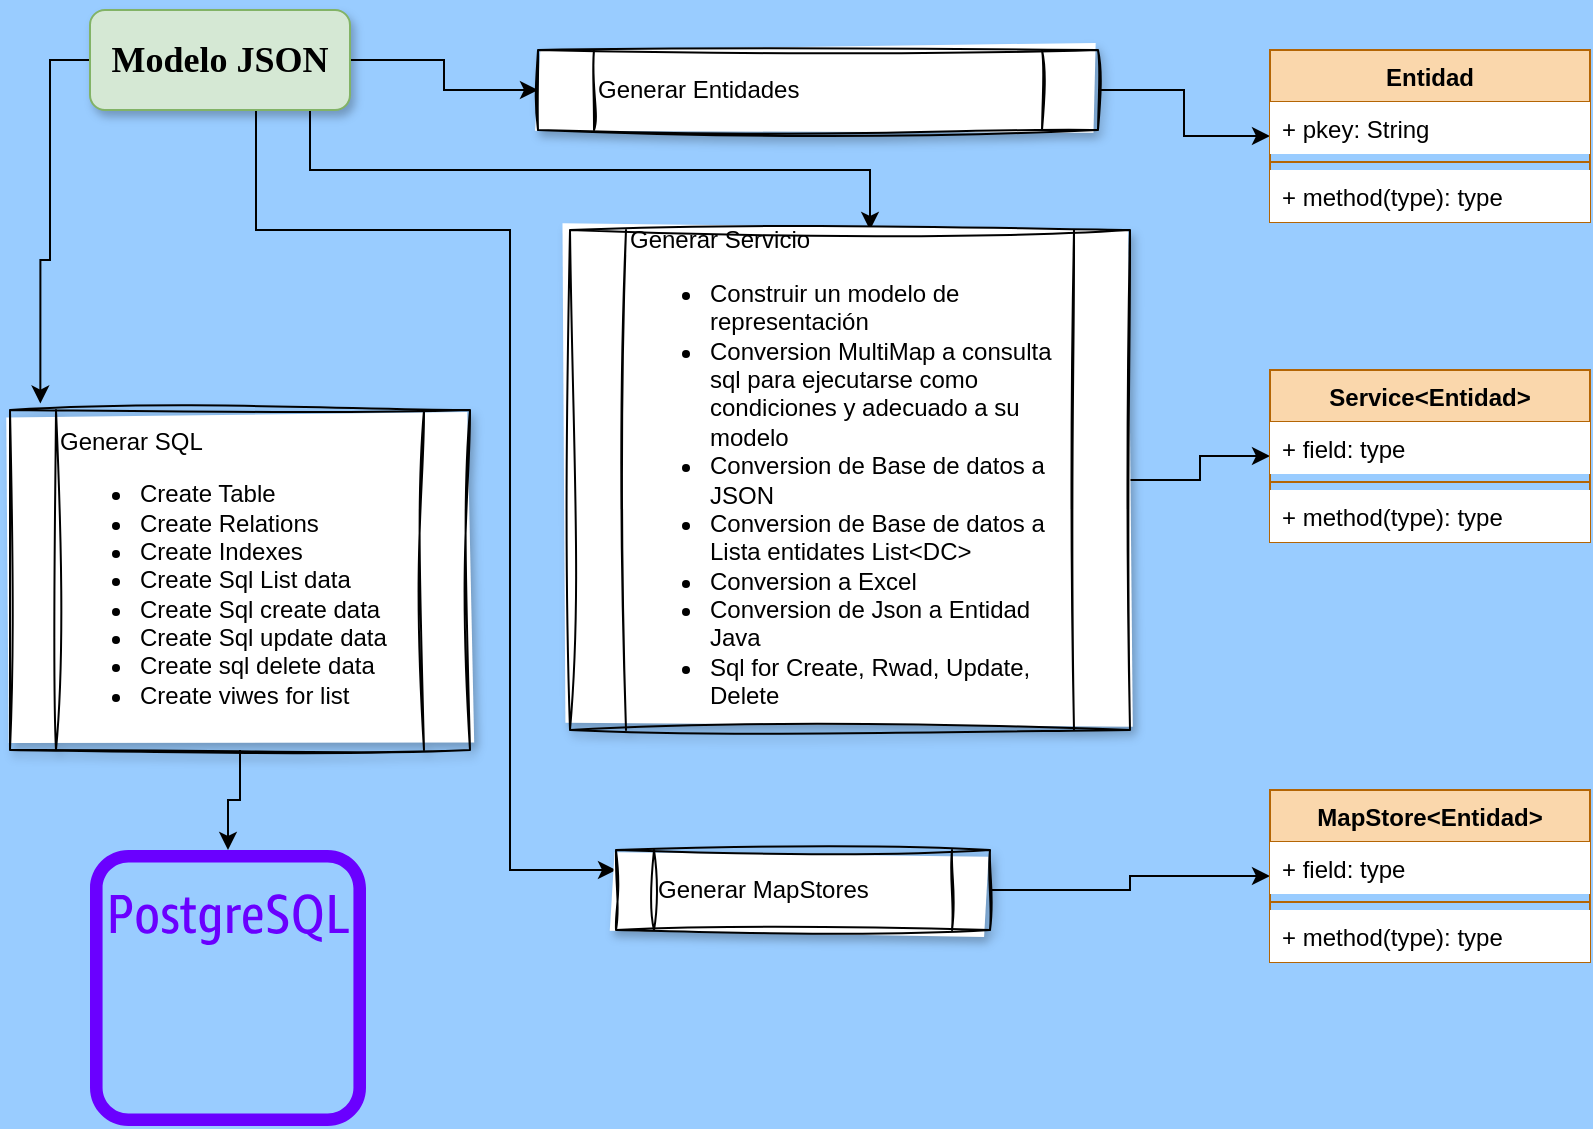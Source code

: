 <mxfile version="21.6.6" type="github">
  <diagram id="C5RBs43oDa-KdzZeNtuy" name="Page-1">
    <mxGraphModel dx="1699" dy="689" grid="1" gridSize="10" guides="1" tooltips="1" connect="1" arrows="1" fold="1" page="1" pageScale="1" pageWidth="827" pageHeight="1169" background="#99CCFF" math="0" shadow="0">
      <root>
        <mxCell id="WIyWlLk6GJQsqaUBKTNV-0" />
        <mxCell id="WIyWlLk6GJQsqaUBKTNV-1" parent="WIyWlLk6GJQsqaUBKTNV-0" />
        <mxCell id="XkFU5UtLdhDvtAjmYBfF-36" style="edgeStyle=orthogonalEdgeStyle;rounded=0;orthogonalLoop=1;jettySize=auto;html=1;exitX=1;exitY=0.5;exitDx=0;exitDy=0;entryX=0;entryY=0.5;entryDx=0;entryDy=0;" edge="1" parent="WIyWlLk6GJQsqaUBKTNV-1" source="WIyWlLk6GJQsqaUBKTNV-3" target="XkFU5UtLdhDvtAjmYBfF-1">
          <mxGeometry relative="1" as="geometry" />
        </mxCell>
        <mxCell id="XkFU5UtLdhDvtAjmYBfF-38" style="edgeStyle=orthogonalEdgeStyle;rounded=0;orthogonalLoop=1;jettySize=auto;html=1;exitX=0;exitY=0.5;exitDx=0;exitDy=0;entryX=0.066;entryY=-0.019;entryDx=0;entryDy=0;entryPerimeter=0;" edge="1" parent="WIyWlLk6GJQsqaUBKTNV-1" source="WIyWlLk6GJQsqaUBKTNV-3" target="XkFU5UtLdhDvtAjmYBfF-0">
          <mxGeometry relative="1" as="geometry" />
        </mxCell>
        <mxCell id="XkFU5UtLdhDvtAjmYBfF-40" style="edgeStyle=orthogonalEdgeStyle;rounded=0;orthogonalLoop=1;jettySize=auto;html=1;exitX=0.75;exitY=1;exitDx=0;exitDy=0;entryX=0;entryY=0.25;entryDx=0;entryDy=0;" edge="1" parent="WIyWlLk6GJQsqaUBKTNV-1" source="WIyWlLk6GJQsqaUBKTNV-3" target="XkFU5UtLdhDvtAjmYBfF-3">
          <mxGeometry relative="1" as="geometry">
            <Array as="points">
              <mxPoint x="133" y="130" />
              <mxPoint x="260" y="130" />
              <mxPoint x="260" y="450" />
            </Array>
          </mxGeometry>
        </mxCell>
        <mxCell id="XkFU5UtLdhDvtAjmYBfF-41" style="edgeStyle=orthogonalEdgeStyle;rounded=0;orthogonalLoop=1;jettySize=auto;html=1;exitX=1;exitY=0.75;exitDx=0;exitDy=0;" edge="1" parent="WIyWlLk6GJQsqaUBKTNV-1" source="WIyWlLk6GJQsqaUBKTNV-3" target="XkFU5UtLdhDvtAjmYBfF-2">
          <mxGeometry relative="1" as="geometry">
            <Array as="points">
              <mxPoint x="160" y="100" />
              <mxPoint x="440" y="100" />
            </Array>
          </mxGeometry>
        </mxCell>
        <mxCell id="WIyWlLk6GJQsqaUBKTNV-3" value="Modelo JSON" style="rounded=1;whiteSpace=wrap;html=1;fontSize=18;glass=0;strokeWidth=1;shadow=1;fillColor=#d5e8d4;strokeColor=#82b366;fontFamily=Garamond;fontStyle=1" parent="WIyWlLk6GJQsqaUBKTNV-1" vertex="1">
          <mxGeometry x="50" y="20" width="130" height="50" as="geometry" />
        </mxCell>
        <mxCell id="XkFU5UtLdhDvtAjmYBfF-35" style="edgeStyle=orthogonalEdgeStyle;rounded=0;orthogonalLoop=1;jettySize=auto;html=1;exitX=0.5;exitY=1;exitDx=0;exitDy=0;" edge="1" parent="WIyWlLk6GJQsqaUBKTNV-1" source="XkFU5UtLdhDvtAjmYBfF-0" target="XkFU5UtLdhDvtAjmYBfF-34">
          <mxGeometry relative="1" as="geometry" />
        </mxCell>
        <mxCell id="XkFU5UtLdhDvtAjmYBfF-0" value="&lt;div align=&quot;left&quot;&gt;Generar SQL&lt;/div&gt;&lt;div align=&quot;left&quot;&gt;&lt;ul&gt;&lt;li&gt;&lt;div&gt;Create Table&lt;/div&gt;&lt;/li&gt;&lt;li&gt;&lt;div&gt;Create Relations&lt;/div&gt;&lt;/li&gt;&lt;li&gt;&lt;div&gt;Create Indexes&lt;/div&gt;&lt;/li&gt;&lt;li&gt;Create Sql List data&lt;/li&gt;&lt;li&gt;Create Sql create data&lt;/li&gt;&lt;li&gt;Create Sql update data&lt;/li&gt;&lt;li&gt;Create sql delete data&lt;/li&gt;&lt;li&gt;Create viwes for list&lt;br&gt;&lt;/li&gt;&lt;/ul&gt;&lt;/div&gt;" style="shape=process;whiteSpace=wrap;html=1;backgroundOutline=1;align=left;shadow=1;sketch=1;curveFitting=1;jiggle=2;" vertex="1" parent="WIyWlLk6GJQsqaUBKTNV-1">
          <mxGeometry x="10" y="220" width="230" height="170" as="geometry" />
        </mxCell>
        <mxCell id="XkFU5UtLdhDvtAjmYBfF-31" style="edgeStyle=orthogonalEdgeStyle;rounded=0;orthogonalLoop=1;jettySize=auto;html=1;exitX=1;exitY=0.5;exitDx=0;exitDy=0;" edge="1" parent="WIyWlLk6GJQsqaUBKTNV-1" source="XkFU5UtLdhDvtAjmYBfF-1" target="XkFU5UtLdhDvtAjmYBfF-6">
          <mxGeometry relative="1" as="geometry" />
        </mxCell>
        <mxCell id="XkFU5UtLdhDvtAjmYBfF-1" value="&lt;div align=&quot;left&quot;&gt;Generar Entidades&lt;/div&gt;" style="shape=process;whiteSpace=wrap;html=1;backgroundOutline=1;align=left;shadow=1;sketch=1;curveFitting=1;jiggle=2;" vertex="1" parent="WIyWlLk6GJQsqaUBKTNV-1">
          <mxGeometry x="274" y="40" width="280" height="40" as="geometry" />
        </mxCell>
        <mxCell id="XkFU5UtLdhDvtAjmYBfF-28" style="edgeStyle=orthogonalEdgeStyle;rounded=0;orthogonalLoop=1;jettySize=auto;html=1;exitX=1;exitY=0.5;exitDx=0;exitDy=0;" edge="1" parent="WIyWlLk6GJQsqaUBKTNV-1" source="XkFU5UtLdhDvtAjmYBfF-2" target="XkFU5UtLdhDvtAjmYBfF-10">
          <mxGeometry relative="1" as="geometry" />
        </mxCell>
        <mxCell id="XkFU5UtLdhDvtAjmYBfF-2" value="&lt;div&gt;Generar Servicio&lt;/div&gt;&lt;div&gt;&lt;ul&gt;&lt;li&gt;Construir un modelo de representación&lt;br&gt;&lt;/li&gt;&lt;li&gt;Conversion MultiMap a consulta sql para ejecutarse como condiciones y adecuado a su modelo&lt;br&gt;&lt;/li&gt;&lt;li&gt;Conversion de Base de datos a JSON&lt;/li&gt;&lt;li&gt;Conversion de Base de datos a Lista entidates List&amp;lt;DC&amp;gt;&lt;/li&gt;&lt;li&gt;Conversion a Excel&lt;/li&gt;&lt;li&gt;Conversion de Json a Entidad Java &lt;br&gt;&lt;/li&gt;&lt;li&gt;Sql for Create, Rwad, Update, Delete&lt;br&gt;&lt;/li&gt;&lt;/ul&gt;&lt;/div&gt;" style="shape=process;whiteSpace=wrap;html=1;backgroundOutline=1;align=left;rounded=0;sketch=1;curveFitting=1;jiggle=2;shadow=1;" vertex="1" parent="WIyWlLk6GJQsqaUBKTNV-1">
          <mxGeometry x="290" y="130" width="280" height="250" as="geometry" />
        </mxCell>
        <mxCell id="XkFU5UtLdhDvtAjmYBfF-33" style="edgeStyle=orthogonalEdgeStyle;rounded=0;orthogonalLoop=1;jettySize=auto;html=1;exitX=1;exitY=0.5;exitDx=0;exitDy=0;" edge="1" parent="WIyWlLk6GJQsqaUBKTNV-1" source="XkFU5UtLdhDvtAjmYBfF-3" target="XkFU5UtLdhDvtAjmYBfF-14">
          <mxGeometry relative="1" as="geometry" />
        </mxCell>
        <mxCell id="XkFU5UtLdhDvtAjmYBfF-3" value="Generar MapStores" style="shape=process;whiteSpace=wrap;html=1;backgroundOutline=1;align=left;shadow=1;sketch=1;curveFitting=1;jiggle=2;glass=0;" vertex="1" parent="WIyWlLk6GJQsqaUBKTNV-1">
          <mxGeometry x="313" y="440" width="187" height="40" as="geometry" />
        </mxCell>
        <mxCell id="XkFU5UtLdhDvtAjmYBfF-6" value="Entidad" style="swimlane;fontStyle=1;align=center;verticalAlign=top;childLayout=stackLayout;horizontal=1;startSize=26;horizontalStack=0;resizeParent=1;resizeParentMax=0;resizeLast=0;collapsible=1;marginBottom=0;whiteSpace=wrap;html=1;fillColor=#fad7ac;strokeColor=#b46504;" vertex="1" parent="WIyWlLk6GJQsqaUBKTNV-1">
          <mxGeometry x="640" y="40" width="160" height="86" as="geometry" />
        </mxCell>
        <mxCell id="XkFU5UtLdhDvtAjmYBfF-7" value="+ pkey: String" style="text;align=left;verticalAlign=top;spacingLeft=4;spacingRight=4;overflow=hidden;rotatable=0;points=[[0,0.5],[1,0.5]];portConstraint=eastwest;whiteSpace=wrap;html=1;fillColor=default;" vertex="1" parent="XkFU5UtLdhDvtAjmYBfF-6">
          <mxGeometry y="26" width="160" height="26" as="geometry" />
        </mxCell>
        <mxCell id="XkFU5UtLdhDvtAjmYBfF-8" value="" style="line;strokeWidth=1;fillColor=none;align=left;verticalAlign=middle;spacingTop=-1;spacingLeft=3;spacingRight=3;rotatable=0;labelPosition=right;points=[];portConstraint=eastwest;strokeColor=inherit;" vertex="1" parent="XkFU5UtLdhDvtAjmYBfF-6">
          <mxGeometry y="52" width="160" height="8" as="geometry" />
        </mxCell>
        <mxCell id="XkFU5UtLdhDvtAjmYBfF-9" value="+ method(type): type" style="text;align=left;verticalAlign=top;spacingLeft=4;spacingRight=4;overflow=hidden;rotatable=0;points=[[0,0.5],[1,0.5]];portConstraint=eastwest;whiteSpace=wrap;html=1;fillColor=default;" vertex="1" parent="XkFU5UtLdhDvtAjmYBfF-6">
          <mxGeometry y="60" width="160" height="26" as="geometry" />
        </mxCell>
        <mxCell id="XkFU5UtLdhDvtAjmYBfF-10" value="Service&amp;lt;Entidad&amp;gt;" style="swimlane;fontStyle=1;align=center;verticalAlign=top;childLayout=stackLayout;horizontal=1;startSize=26;horizontalStack=0;resizeParent=1;resizeParentMax=0;resizeLast=0;collapsible=1;marginBottom=0;whiteSpace=wrap;html=1;fillColor=#fad7ac;strokeColor=#b46504;" vertex="1" parent="WIyWlLk6GJQsqaUBKTNV-1">
          <mxGeometry x="640" y="200" width="160" height="86" as="geometry" />
        </mxCell>
        <mxCell id="XkFU5UtLdhDvtAjmYBfF-11" value="+ field: type" style="text;strokeColor=none;fillColor=default;align=left;verticalAlign=top;spacingLeft=4;spacingRight=4;overflow=hidden;rotatable=0;points=[[0,0.5],[1,0.5]];portConstraint=eastwest;whiteSpace=wrap;html=1;" vertex="1" parent="XkFU5UtLdhDvtAjmYBfF-10">
          <mxGeometry y="26" width="160" height="26" as="geometry" />
        </mxCell>
        <mxCell id="XkFU5UtLdhDvtAjmYBfF-12" value="" style="line;strokeWidth=1;fillColor=none;align=left;verticalAlign=middle;spacingTop=-1;spacingLeft=3;spacingRight=3;rotatable=0;labelPosition=right;points=[];portConstraint=eastwest;strokeColor=inherit;" vertex="1" parent="XkFU5UtLdhDvtAjmYBfF-10">
          <mxGeometry y="52" width="160" height="8" as="geometry" />
        </mxCell>
        <mxCell id="XkFU5UtLdhDvtAjmYBfF-13" value="+ method(type): type" style="text;strokeColor=none;fillColor=default;align=left;verticalAlign=top;spacingLeft=4;spacingRight=4;overflow=hidden;rotatable=0;points=[[0,0.5],[1,0.5]];portConstraint=eastwest;whiteSpace=wrap;html=1;" vertex="1" parent="XkFU5UtLdhDvtAjmYBfF-10">
          <mxGeometry y="60" width="160" height="26" as="geometry" />
        </mxCell>
        <mxCell id="XkFU5UtLdhDvtAjmYBfF-14" value="MapStore&amp;lt;Entidad&amp;gt;" style="swimlane;fontStyle=1;align=center;verticalAlign=top;childLayout=stackLayout;horizontal=1;startSize=26;horizontalStack=0;resizeParent=1;resizeParentMax=0;resizeLast=0;collapsible=1;marginBottom=0;whiteSpace=wrap;html=1;fillColor=#fad7ac;strokeColor=#b46504;" vertex="1" parent="WIyWlLk6GJQsqaUBKTNV-1">
          <mxGeometry x="640" y="410" width="160" height="86" as="geometry" />
        </mxCell>
        <mxCell id="XkFU5UtLdhDvtAjmYBfF-15" value="+ field: type" style="text;strokeColor=none;fillColor=default;align=left;verticalAlign=top;spacingLeft=4;spacingRight=4;overflow=hidden;rotatable=0;points=[[0,0.5],[1,0.5]];portConstraint=eastwest;whiteSpace=wrap;html=1;" vertex="1" parent="XkFU5UtLdhDvtAjmYBfF-14">
          <mxGeometry y="26" width="160" height="26" as="geometry" />
        </mxCell>
        <mxCell id="XkFU5UtLdhDvtAjmYBfF-16" value="" style="line;strokeWidth=1;fillColor=none;align=left;verticalAlign=middle;spacingTop=-1;spacingLeft=3;spacingRight=3;rotatable=0;labelPosition=right;points=[];portConstraint=eastwest;strokeColor=inherit;" vertex="1" parent="XkFU5UtLdhDvtAjmYBfF-14">
          <mxGeometry y="52" width="160" height="8" as="geometry" />
        </mxCell>
        <mxCell id="XkFU5UtLdhDvtAjmYBfF-17" value="+ method(type): type" style="text;strokeColor=none;fillColor=default;align=left;verticalAlign=top;spacingLeft=4;spacingRight=4;overflow=hidden;rotatable=0;points=[[0,0.5],[1,0.5]];portConstraint=eastwest;whiteSpace=wrap;html=1;" vertex="1" parent="XkFU5UtLdhDvtAjmYBfF-14">
          <mxGeometry y="60" width="160" height="26" as="geometry" />
        </mxCell>
        <mxCell id="XkFU5UtLdhDvtAjmYBfF-34" value="" style="sketch=0;outlineConnect=0;dashed=0;verticalLabelPosition=bottom;verticalAlign=top;align=center;html=1;fontSize=17;fontStyle=1;aspect=fixed;pointerEvents=1;shape=mxgraph.aws4.rds_postgresql_instance_alt;shadow=0;fillColor=#6a00ff;fontColor=#ffffff;strokeColor=#3700CC;" vertex="1" parent="WIyWlLk6GJQsqaUBKTNV-1">
          <mxGeometry x="50" y="440" width="138" height="138" as="geometry" />
        </mxCell>
      </root>
    </mxGraphModel>
  </diagram>
</mxfile>
